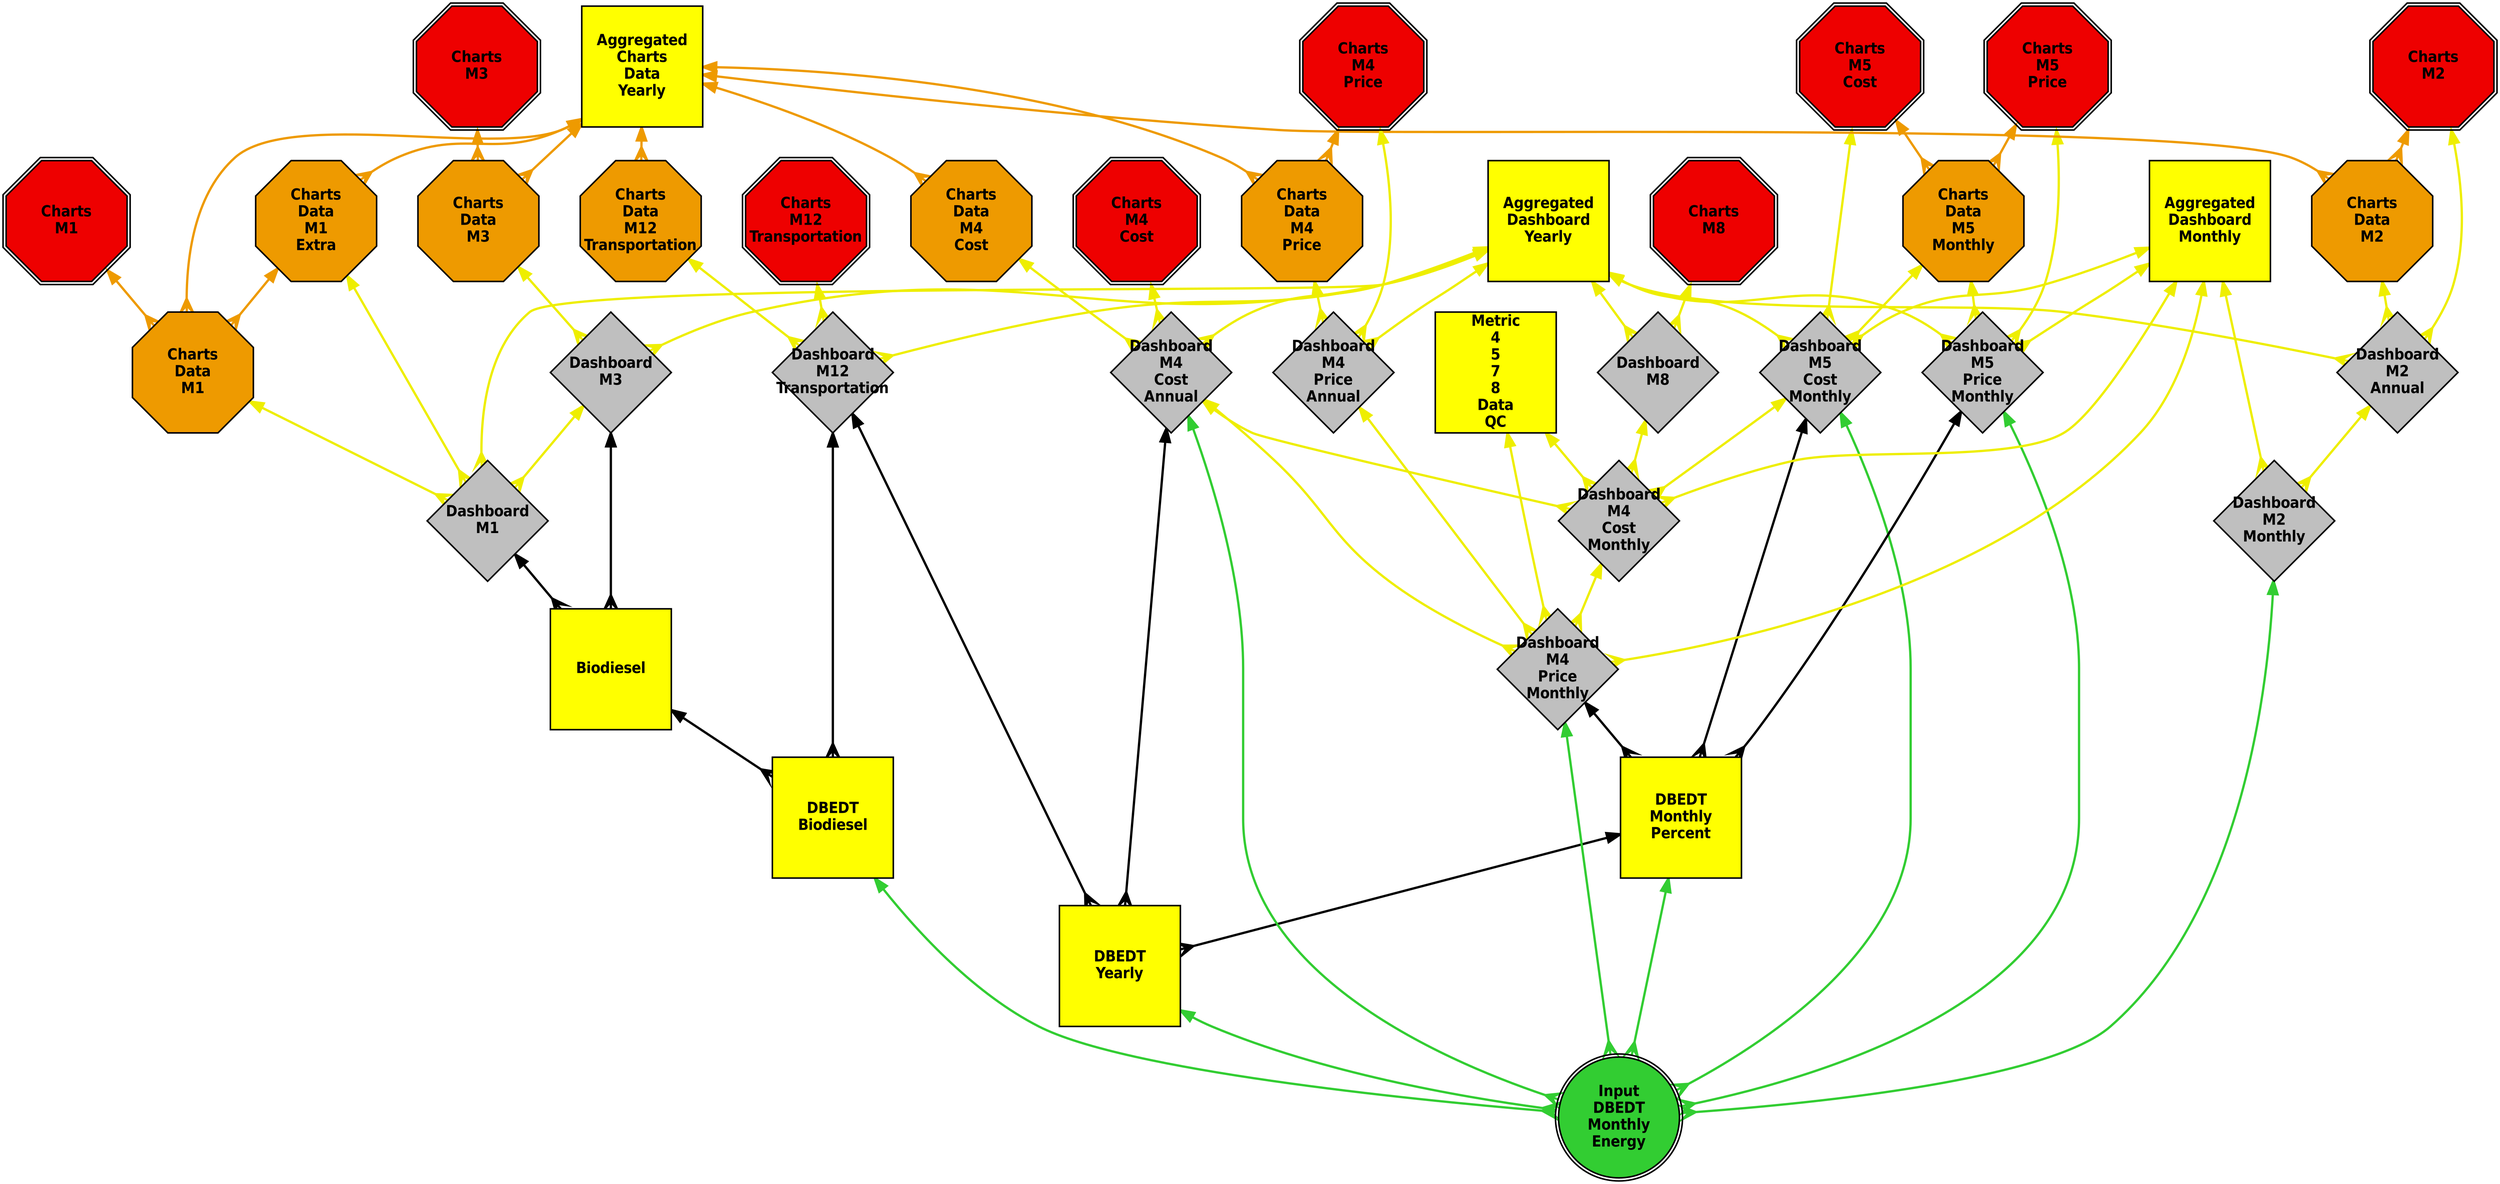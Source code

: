digraph dependencies {
layers="one:two:three";
outputorder="edgesfirst";
nodesep=0.75;
Input_DBEDT_Monthly_Energy [layer="two"] [style="filled"] [height="2.2"] [shape="doublecircle"] [fontsize="20"] [fillcolor="limegreen"] [fontname="Helvetica-Narrow-Bold"] [fixedsize="true"] [label="Input\nDBEDT\nMonthly\nEnergy"] [width="2.2"] [penwidth="2"];
DBEDT_Biodiesel -> Input_DBEDT_Monthly_Energy [layer="one"] [arrowhead="crow"] [color="limegreen"] [arrowsize="1.75"] [dir="both"] [penwidth="3"];
DBEDT_Monthly_Percent -> Input_DBEDT_Monthly_Energy [layer="one"] [arrowhead="crow"] [color="limegreen"] [arrowsize="1.75"] [dir="both"] [penwidth="3"];
DBEDT_Yearly -> Input_DBEDT_Monthly_Energy [layer="one"] [arrowhead="crow"] [color="limegreen"] [arrowsize="1.75"] [dir="both"] [penwidth="3"];
Dashboard_M2_Monthly -> Input_DBEDT_Monthly_Energy [layer="one"] [arrowhead="crow"] [color="limegreen"] [arrowsize="1.75"] [dir="both"] [penwidth="3"];
Dashboard_M4_Cost_Annual -> Input_DBEDT_Monthly_Energy [layer="one"] [arrowhead="crow"] [color="limegreen"] [arrowsize="1.75"] [dir="both"] [penwidth="3"];
Dashboard_M4_Price_Monthly -> Input_DBEDT_Monthly_Energy [layer="one"] [arrowhead="crow"] [color="limegreen"] [arrowsize="1.75"] [dir="both"] [penwidth="3"];
Dashboard_M5_Cost_Monthly -> Input_DBEDT_Monthly_Energy [layer="one"] [arrowhead="crow"] [color="limegreen"] [arrowsize="1.75"] [dir="both"] [penwidth="3"];
Dashboard_M5_Price_Monthly -> Input_DBEDT_Monthly_Energy [layer="one"] [arrowhead="crow"] [color="limegreen"] [arrowsize="1.75"] [dir="both"] [penwidth="3"];
DBEDT_Biodiesel [layer="two"] [style="filled"] [height="2.2"] [shape="box"] [fontsize="20"] [fillcolor="yellow"] [fontname="Helvetica-Narrow-Bold"] [fixedsize="true"] [label="DBEDT\nBiodiesel"] [width="2.2"] [penwidth="2"];
Biodiesel -> DBEDT_Biodiesel [layer="one"] [arrowhead="crow"] [color="black"] [arrowsize="1.75"] [dir="both"] [penwidth="3"];
Dashboard_M12_Transportation -> DBEDT_Biodiesel [layer="one"] [arrowhead="crow"] [color="black"] [arrowsize="1.75"] [dir="both"] [penwidth="3"];
DBEDT_Monthly_Percent [layer="two"] [style="filled"] [height="2.2"] [shape="box"] [fontsize="20"] [fillcolor="yellow"] [fontname="Helvetica-Narrow-Bold"] [fixedsize="true"] [label="DBEDT\nMonthly\nPercent"] [width="2.2"] [penwidth="2"];
Dashboard_M4_Price_Monthly -> DBEDT_Monthly_Percent [layer="one"] [arrowhead="crow"] [color="black"] [arrowsize="1.75"] [dir="both"] [penwidth="3"];
Dashboard_M5_Cost_Monthly -> DBEDT_Monthly_Percent [layer="one"] [arrowhead="crow"] [color="black"] [arrowsize="1.75"] [dir="both"] [penwidth="3"];
Dashboard_M5_Price_Monthly -> DBEDT_Monthly_Percent [layer="one"] [arrowhead="crow"] [color="black"] [arrowsize="1.75"] [dir="both"] [penwidth="3"];
DBEDT_Yearly [layer="two"] [style="filled"] [height="2.2"] [shape="box"] [fontsize="20"] [fillcolor="yellow"] [fontname="Helvetica-Narrow-Bold"] [fixedsize="true"] [label="DBEDT\nYearly"] [width="2.2"] [penwidth="2"];
DBEDT_Monthly_Percent -> DBEDT_Yearly [layer="one"] [arrowhead="crow"] [color="black"] [arrowsize="1.75"] [dir="both"] [penwidth="3"];
Dashboard_M12_Transportation -> DBEDT_Yearly [layer="one"] [arrowhead="crow"] [color="black"] [arrowsize="1.75"] [dir="both"] [penwidth="3"];
Dashboard_M4_Cost_Annual -> DBEDT_Yearly [layer="one"] [arrowhead="crow"] [color="black"] [arrowsize="1.75"] [dir="both"] [penwidth="3"];
Dashboard_M2_Monthly [layer="two"] [style="filled"] [height="2.2"] [shape="diamond"] [fontsize="20"] [fillcolor="grey75"] [fontname="Helvetica-Narrow-Bold"] [fixedsize="true"] [label="Dashboard\nM2\nMonthly"] [width="2.2"] [penwidth="2"];
Aggregated_Dashboard_Monthly -> Dashboard_M2_Monthly [layer="one"] [arrowhead="crow"] [color="yellow2"] [arrowsize="1.75"] [dir="both"] [penwidth="3"];
Dashboard_M2_Annual -> Dashboard_M2_Monthly [layer="one"] [arrowhead="crow"] [color="yellow2"] [arrowsize="1.75"] [dir="both"] [penwidth="3"];
Dashboard_M4_Cost_Annual [layer="two"] [style="filled"] [height="2.2"] [shape="diamond"] [fontsize="20"] [fillcolor="grey75"] [fontname="Helvetica-Narrow-Bold"] [fixedsize="true"] [label="Dashboard\nM4\nCost\nAnnual"] [width="2.2"] [penwidth="2"];
Aggregated_Dashboard_Yearly -> Dashboard_M4_Cost_Annual [layer="one"] [arrowhead="crow"] [color="yellow2"] [arrowsize="1.75"] [dir="both"] [penwidth="3"];
Charts_Data_M4_Cost -> Dashboard_M4_Cost_Annual [layer="one"] [arrowhead="crow"] [color="yellow2"] [arrowsize="1.75"] [dir="both"] [penwidth="3"];
Charts_M4_Cost -> Dashboard_M4_Cost_Annual [layer="one"] [arrowhead="crow"] [color="yellow2"] [arrowsize="1.75"] [dir="both"] [penwidth="3"];
Dashboard_M4_Price_Monthly [layer="two"] [style="filled"] [height="2.2"] [shape="diamond"] [fontsize="20"] [fillcolor="grey75"] [fontname="Helvetica-Narrow-Bold"] [fixedsize="true"] [label="Dashboard\nM4\nPrice\nMonthly"] [width="2.2"] [penwidth="2"];
Aggregated_Dashboard_Monthly -> Dashboard_M4_Price_Monthly [layer="one"] [arrowhead="crow"] [color="yellow2"] [arrowsize="1.75"] [dir="both"] [penwidth="3"];
Dashboard_M4_Cost_Annual -> Dashboard_M4_Price_Monthly [layer="one"] [arrowhead="crow"] [color="yellow2"] [arrowsize="1.75"] [dir="both"] [penwidth="3"];
Dashboard_M4_Cost_Monthly -> Dashboard_M4_Price_Monthly [layer="one"] [arrowhead="crow"] [color="yellow2"] [arrowsize="1.75"] [dir="both"] [penwidth="3"];
Dashboard_M4_Price_Annual -> Dashboard_M4_Price_Monthly [layer="one"] [arrowhead="crow"] [color="yellow2"] [arrowsize="1.75"] [dir="both"] [penwidth="3"];
Metric_4_5_7_8_Data_QC -> Dashboard_M4_Price_Monthly [layer="one"] [arrowhead="crow"] [color="yellow2"] [arrowsize="1.75"] [dir="both"] [penwidth="3"];
Dashboard_M5_Cost_Monthly [layer="two"] [style="filled"] [height="2.2"] [shape="diamond"] [fontsize="20"] [fillcolor="grey75"] [fontname="Helvetica-Narrow-Bold"] [fixedsize="true"] [label="Dashboard\nM5\nCost\nMonthly"] [width="2.2"] [penwidth="2"];
Aggregated_Dashboard_Monthly -> Dashboard_M5_Cost_Monthly [layer="one"] [arrowhead="crow"] [color="yellow2"] [arrowsize="1.75"] [dir="both"] [penwidth="3"];
Aggregated_Dashboard_Yearly -> Dashboard_M5_Cost_Monthly [layer="one"] [arrowhead="crow"] [color="yellow2"] [arrowsize="1.75"] [dir="both"] [penwidth="3"];
Charts_Data_M5_Monthly -> Dashboard_M5_Cost_Monthly [layer="one"] [arrowhead="crow"] [color="yellow2"] [arrowsize="1.75"] [dir="both"] [penwidth="3"];
Charts_M5_Cost -> Dashboard_M5_Cost_Monthly [layer="one"] [arrowhead="crow"] [color="yellow2"] [arrowsize="1.75"] [dir="both"] [penwidth="3"];
Dashboard_M5_Price_Monthly [layer="two"] [style="filled"] [height="2.2"] [shape="diamond"] [fontsize="20"] [fillcolor="grey75"] [fontname="Helvetica-Narrow-Bold"] [fixedsize="true"] [label="Dashboard\nM5\nPrice\nMonthly"] [width="2.2"] [penwidth="2"];
Aggregated_Dashboard_Monthly -> Dashboard_M5_Price_Monthly [layer="one"] [arrowhead="crow"] [color="yellow2"] [arrowsize="1.75"] [dir="both"] [penwidth="3"];
Aggregated_Dashboard_Yearly -> Dashboard_M5_Price_Monthly [layer="one"] [arrowhead="crow"] [color="yellow2"] [arrowsize="1.75"] [dir="both"] [penwidth="3"];
Charts_Data_M5_Monthly -> Dashboard_M5_Price_Monthly [layer="one"] [arrowhead="crow"] [color="yellow2"] [arrowsize="1.75"] [dir="both"] [penwidth="3"];
Charts_M5_Price -> Dashboard_M5_Price_Monthly [layer="one"] [arrowhead="crow"] [color="yellow2"] [arrowsize="1.75"] [dir="both"] [penwidth="3"];
Biodiesel [layer="two"] [style="filled"] [height="2.2"] [shape="box"] [fontsize="20"] [fillcolor="yellow"] [fontname="Helvetica-Narrow-Bold"] [fixedsize="true"] [label="Biodiesel"] [width="2.2"] [penwidth="2"];
Dashboard_M1 -> Biodiesel [layer="one"] [arrowhead="crow"] [color="black"] [arrowsize="1.75"] [dir="both"] [penwidth="3"];
Dashboard_M3 -> Biodiesel [layer="one"] [arrowhead="crow"] [color="black"] [arrowsize="1.75"] [dir="both"] [penwidth="3"];
Dashboard_M12_Transportation [layer="two"] [style="filled"] [height="2.2"] [shape="diamond"] [fontsize="20"] [fillcolor="grey75"] [fontname="Helvetica-Narrow-Bold"] [fixedsize="true"] [label="Dashboard\nM12\nTransportation"] [width="2.2"] [penwidth="2"];
Aggregated_Dashboard_Yearly -> Dashboard_M12_Transportation [layer="one"] [arrowhead="crow"] [color="yellow2"] [arrowsize="1.75"] [dir="both"] [penwidth="3"];
Charts_Data_M12_Transportation -> Dashboard_M12_Transportation [layer="one"] [arrowhead="crow"] [color="yellow2"] [arrowsize="1.75"] [dir="both"] [penwidth="3"];
Charts_M12_Transportation -> Dashboard_M12_Transportation [layer="one"] [arrowhead="crow"] [color="yellow2"] [arrowsize="1.75"] [dir="both"] [penwidth="3"];
Aggregated_Dashboard_Monthly [layer="two"] [style="filled"] [height="2.2"] [shape="box"] [fontsize="20"] [fillcolor="yellow"] [fontname="Helvetica-Narrow-Bold"] [fixedsize="true"] [label="Aggregated\nDashboard\nMonthly"] [width="2.2"] [penwidth="2"];
Dashboard_M2_Annual [layer="two"] [style="filled"] [height="2.2"] [shape="diamond"] [fontsize="20"] [fillcolor="grey75"] [fontname="Helvetica-Narrow-Bold"] [fixedsize="true"] [label="Dashboard\nM2\nAnnual"] [width="2.2"] [penwidth="2"];
Aggregated_Dashboard_Yearly -> Dashboard_M2_Annual [layer="one"] [arrowhead="crow"] [color="yellow2"] [arrowsize="1.75"] [dir="both"] [penwidth="3"];
Charts_Data_M2 -> Dashboard_M2_Annual [layer="one"] [arrowhead="crow"] [color="yellow2"] [arrowsize="1.75"] [dir="both"] [penwidth="3"];
Charts_M2 -> Dashboard_M2_Annual [layer="one"] [arrowhead="crow"] [color="yellow2"] [arrowsize="1.75"] [dir="both"] [penwidth="3"];
Aggregated_Dashboard_Yearly [layer="two"] [style="filled"] [height="2.2"] [shape="box"] [fontsize="20"] [fillcolor="yellow"] [fontname="Helvetica-Narrow-Bold"] [fixedsize="true"] [label="Aggregated\nDashboard\nYearly"] [width="2.2"] [penwidth="2"];
Charts_Data_M4_Cost [layer="two"] [style="filled"] [height="2.2"] [shape="octagon"] [fontsize="20"] [fillcolor="orange2"] [fontname="Helvetica-Narrow-Bold"] [fixedsize="true"] [label="Charts\nData\nM4\nCost"] [width="2.2"] [penwidth="2"];
Aggregated_Charts_Data_Yearly -> Charts_Data_M4_Cost [layer="one"] [arrowhead="crow"] [color="orange2"] [arrowsize="1.75"] [dir="both"] [penwidth="3"];
Charts_M4_Cost [layer="two"] [style="filled"] [height="2.2"] [shape="doubleoctagon"] [fontsize="20"] [fillcolor="red2"] [fontname="Helvetica-Narrow-Bold"] [fixedsize="true"] [label="Charts\nM4\nCost"] [width="2.2"] [penwidth="2"];
Dashboard_M4_Cost_Monthly [layer="two"] [style="filled"] [height="2.2"] [shape="diamond"] [fontsize="20"] [fillcolor="grey75"] [fontname="Helvetica-Narrow-Bold"] [fixedsize="true"] [label="Dashboard\nM4\nCost\nMonthly"] [width="2.2"] [penwidth="2"];
Aggregated_Dashboard_Monthly -> Dashboard_M4_Cost_Monthly [layer="one"] [arrowhead="crow"] [color="yellow2"] [arrowsize="1.75"] [dir="both"] [penwidth="3"];
Dashboard_M4_Cost_Annual -> Dashboard_M4_Cost_Monthly [layer="one"] [arrowhead="crow"] [color="yellow2"] [arrowsize="1.75"] [dir="both"] [penwidth="3"];
Dashboard_M5_Cost_Monthly -> Dashboard_M4_Cost_Monthly [layer="one"] [arrowhead="crow"] [color="yellow2"] [arrowsize="1.75"] [dir="both"] [penwidth="3"];
Dashboard_M8 -> Dashboard_M4_Cost_Monthly [layer="one"] [arrowhead="crow"] [color="yellow2"] [arrowsize="1.75"] [dir="both"] [penwidth="3"];
Metric_4_5_7_8_Data_QC -> Dashboard_M4_Cost_Monthly [layer="one"] [arrowhead="crow"] [color="yellow2"] [arrowsize="1.75"] [dir="both"] [penwidth="3"];
Dashboard_M4_Price_Annual [layer="two"] [style="filled"] [height="2.2"] [shape="diamond"] [fontsize="20"] [fillcolor="grey75"] [fontname="Helvetica-Narrow-Bold"] [fixedsize="true"] [label="Dashboard\nM4\nPrice\nAnnual"] [width="2.2"] [penwidth="2"];
Aggregated_Dashboard_Yearly -> Dashboard_M4_Price_Annual [layer="one"] [arrowhead="crow"] [color="yellow2"] [arrowsize="1.75"] [dir="both"] [penwidth="3"];
Charts_Data_M4_Price -> Dashboard_M4_Price_Annual [layer="one"] [arrowhead="crow"] [color="yellow2"] [arrowsize="1.75"] [dir="both"] [penwidth="3"];
Charts_M4_Price -> Dashboard_M4_Price_Annual [layer="one"] [arrowhead="crow"] [color="yellow2"] [arrowsize="1.75"] [dir="both"] [penwidth="3"];
Metric_4_5_7_8_Data_QC [layer="two"] [style="filled"] [height="2.2"] [shape="box"] [fontsize="20"] [fillcolor="yellow"] [fontname="Helvetica-Narrow-Bold"] [fixedsize="true"] [label="Metric\n4\n5\n7\n8\nData\nQC"] [width="2.2"] [penwidth="2"];
Charts_Data_M5_Monthly [layer="two"] [style="filled"] [height="2.2"] [shape="octagon"] [fontsize="20"] [fillcolor="orange2"] [fontname="Helvetica-Narrow-Bold"] [fixedsize="true"] [label="Charts\nData\nM5\nMonthly"] [width="2.2"] [penwidth="2"];
Charts_M5_Cost -> Charts_Data_M5_Monthly [layer="one"] [arrowhead="crow"] [color="orange2"] [arrowsize="1.75"] [dir="both"] [penwidth="3"];
Charts_M5_Price -> Charts_Data_M5_Monthly [layer="one"] [arrowhead="crow"] [color="orange2"] [arrowsize="1.75"] [dir="both"] [penwidth="3"];
Charts_M5_Cost [layer="two"] [style="filled"] [height="2.2"] [shape="doubleoctagon"] [fontsize="20"] [fillcolor="red2"] [fontname="Helvetica-Narrow-Bold"] [fixedsize="true"] [label="Charts\nM5\nCost"] [width="2.2"] [penwidth="2"];
Charts_M5_Price [layer="two"] [style="filled"] [height="2.2"] [shape="doubleoctagon"] [fontsize="20"] [fillcolor="red2"] [fontname="Helvetica-Narrow-Bold"] [fixedsize="true"] [label="Charts\nM5\nPrice"] [width="2.2"] [penwidth="2"];
Dashboard_M1 [layer="two"] [style="filled"] [height="2.2"] [shape="diamond"] [fontsize="20"] [fillcolor="grey75"] [fontname="Helvetica-Narrow-Bold"] [fixedsize="true"] [label="Dashboard\nM1"] [width="2.2"] [penwidth="2"];
Aggregated_Dashboard_Yearly -> Dashboard_M1 [layer="one"] [arrowhead="crow"] [color="yellow2"] [arrowsize="1.75"] [dir="both"] [penwidth="3"];
Charts_Data_M1 -> Dashboard_M1 [layer="one"] [arrowhead="crow"] [color="yellow2"] [arrowsize="1.75"] [dir="both"] [penwidth="3"];
Charts_Data_M1_Extra -> Dashboard_M1 [layer="one"] [arrowhead="crow"] [color="yellow2"] [arrowsize="1.75"] [dir="both"] [penwidth="3"];
Dashboard_M3 -> Dashboard_M1 [layer="one"] [arrowhead="crow"] [color="yellow2"] [arrowsize="1.75"] [dir="both"] [penwidth="3"];
Dashboard_M3 [layer="two"] [style="filled"] [height="2.2"] [shape="diamond"] [fontsize="20"] [fillcolor="grey75"] [fontname="Helvetica-Narrow-Bold"] [fixedsize="true"] [label="Dashboard\nM3"] [width="2.2"] [penwidth="2"];
Aggregated_Dashboard_Yearly -> Dashboard_M3 [layer="one"] [arrowhead="crow"] [color="yellow2"] [arrowsize="1.75"] [dir="both"] [penwidth="3"];
Charts_Data_M3 -> Dashboard_M3 [layer="one"] [arrowhead="crow"] [color="yellow2"] [arrowsize="1.75"] [dir="both"] [penwidth="3"];
Charts_Data_M12_Transportation [layer="two"] [style="filled"] [height="2.2"] [shape="octagon"] [fontsize="20"] [fillcolor="orange2"] [fontname="Helvetica-Narrow-Bold"] [fixedsize="true"] [label="Charts\nData\nM12\nTransportation"] [width="2.2"] [penwidth="2"];
Aggregated_Charts_Data_Yearly -> Charts_Data_M12_Transportation [layer="one"] [arrowhead="crow"] [color="orange2"] [arrowsize="1.75"] [dir="both"] [penwidth="3"];
Charts_M12_Transportation [layer="two"] [style="filled"] [height="2.2"] [shape="doubleoctagon"] [fontsize="20"] [fillcolor="red2"] [fontname="Helvetica-Narrow-Bold"] [fixedsize="true"] [label="Charts\nM12\nTransportation"] [width="2.2"] [penwidth="2"];
Charts_Data_M2 [layer="two"] [style="filled"] [height="2.2"] [shape="octagon"] [fontsize="20"] [fillcolor="orange2"] [fontname="Helvetica-Narrow-Bold"] [fixedsize="true"] [label="Charts\nData\nM2"] [width="2.2"] [penwidth="2"];
Aggregated_Charts_Data_Yearly -> Charts_Data_M2 [layer="one"] [arrowhead="crow"] [color="orange2"] [arrowsize="1.75"] [dir="both"] [penwidth="3"];
Charts_M2 -> Charts_Data_M2 [layer="one"] [arrowhead="crow"] [color="orange2"] [arrowsize="1.75"] [dir="both"] [penwidth="3"];
Charts_M2 [layer="two"] [style="filled"] [height="2.2"] [shape="doubleoctagon"] [fontsize="20"] [fillcolor="red2"] [fontname="Helvetica-Narrow-Bold"] [fixedsize="true"] [label="Charts\nM2"] [width="2.2"] [penwidth="2"];
Aggregated_Charts_Data_Yearly [layer="two"] [style="filled"] [height="2.2"] [shape="box"] [fontsize="20"] [fillcolor="yellow"] [fontname="Helvetica-Narrow-Bold"] [fixedsize="true"] [label="Aggregated\nCharts\nData\nYearly"] [width="2.2"] [penwidth="2"];
Dashboard_M8 [layer="two"] [style="filled"] [height="2.2"] [shape="diamond"] [fontsize="20"] [fillcolor="grey75"] [fontname="Helvetica-Narrow-Bold"] [fixedsize="true"] [label="Dashboard\nM8"] [width="2.2"] [penwidth="2"];
Aggregated_Dashboard_Yearly -> Dashboard_M8 [layer="one"] [arrowhead="crow"] [color="yellow2"] [arrowsize="1.75"] [dir="both"] [penwidth="3"];
Charts_M8 -> Dashboard_M8 [layer="one"] [arrowhead="crow"] [color="yellow2"] [arrowsize="1.75"] [dir="both"] [penwidth="3"];
Charts_Data_M4_Price [layer="two"] [style="filled"] [height="2.2"] [shape="octagon"] [fontsize="20"] [fillcolor="orange2"] [fontname="Helvetica-Narrow-Bold"] [fixedsize="true"] [label="Charts\nData\nM4\nPrice"] [width="2.2"] [penwidth="2"];
Aggregated_Charts_Data_Yearly -> Charts_Data_M4_Price [layer="one"] [arrowhead="crow"] [color="orange2"] [arrowsize="1.75"] [dir="both"] [penwidth="3"];
Charts_M4_Price -> Charts_Data_M4_Price [layer="one"] [arrowhead="crow"] [color="orange2"] [arrowsize="1.75"] [dir="both"] [penwidth="3"];
Charts_M4_Price [layer="two"] [style="filled"] [height="2.2"] [shape="doubleoctagon"] [fontsize="20"] [fillcolor="red2"] [fontname="Helvetica-Narrow-Bold"] [fixedsize="true"] [label="Charts\nM4\nPrice"] [width="2.2"] [penwidth="2"];
Charts_Data_M1 [layer="two"] [style="filled"] [height="2.2"] [shape="octagon"] [fontsize="20"] [fillcolor="orange2"] [fontname="Helvetica-Narrow-Bold"] [fixedsize="true"] [label="Charts\nData\nM1"] [width="2.2"] [penwidth="2"];
Aggregated_Charts_Data_Yearly -> Charts_Data_M1 [layer="one"] [arrowhead="crow"] [color="orange2"] [arrowsize="1.75"] [dir="both"] [penwidth="3"];
Charts_Data_M1_Extra -> Charts_Data_M1 [layer="one"] [arrowhead="crow"] [color="orange2"] [arrowsize="1.75"] [dir="both"] [penwidth="3"];
Charts_M1 -> Charts_Data_M1 [layer="one"] [arrowhead="crow"] [color="orange2"] [arrowsize="1.75"] [dir="both"] [penwidth="3"];
Charts_Data_M1_Extra [layer="two"] [style="filled"] [height="2.2"] [shape="octagon"] [fontsize="20"] [fillcolor="orange2"] [fontname="Helvetica-Narrow-Bold"] [fixedsize="true"] [label="Charts\nData\nM1\nExtra"] [width="2.2"] [penwidth="2"];
Aggregated_Charts_Data_Yearly -> Charts_Data_M1_Extra [layer="one"] [arrowhead="crow"] [color="orange2"] [arrowsize="1.75"] [dir="both"] [penwidth="3"];
Charts_Data_M3 [layer="two"] [style="filled"] [height="2.2"] [shape="octagon"] [fontsize="20"] [fillcolor="orange2"] [fontname="Helvetica-Narrow-Bold"] [fixedsize="true"] [label="Charts\nData\nM3"] [width="2.2"] [penwidth="2"];
Aggregated_Charts_Data_Yearly -> Charts_Data_M3 [layer="one"] [arrowhead="crow"] [color="orange2"] [arrowsize="1.75"] [dir="both"] [penwidth="3"];
Charts_M3 -> Charts_Data_M3 [layer="one"] [arrowhead="crow"] [color="orange2"] [arrowsize="1.75"] [dir="both"] [penwidth="3"];
Charts_M8 [layer="two"] [style="filled"] [height="2.2"] [shape="doubleoctagon"] [fontsize="20"] [fillcolor="red2"] [fontname="Helvetica-Narrow-Bold"] [fixedsize="true"] [label="Charts\nM8"] [width="2.2"] [penwidth="2"];
Charts_M1 [layer="two"] [style="filled"] [height="2.2"] [shape="doubleoctagon"] [fontsize="20"] [fillcolor="red2"] [fontname="Helvetica-Narrow-Bold"] [fixedsize="true"] [label="Charts\nM1"] [width="2.2"] [penwidth="2"];
Charts_M3 [layer="two"] [style="filled"] [height="2.2"] [shape="doubleoctagon"] [fontsize="20"] [fillcolor="red2"] [fontname="Helvetica-Narrow-Bold"] [fixedsize="true"] [label="Charts\nM3"] [width="2.2"] [penwidth="2"];
}